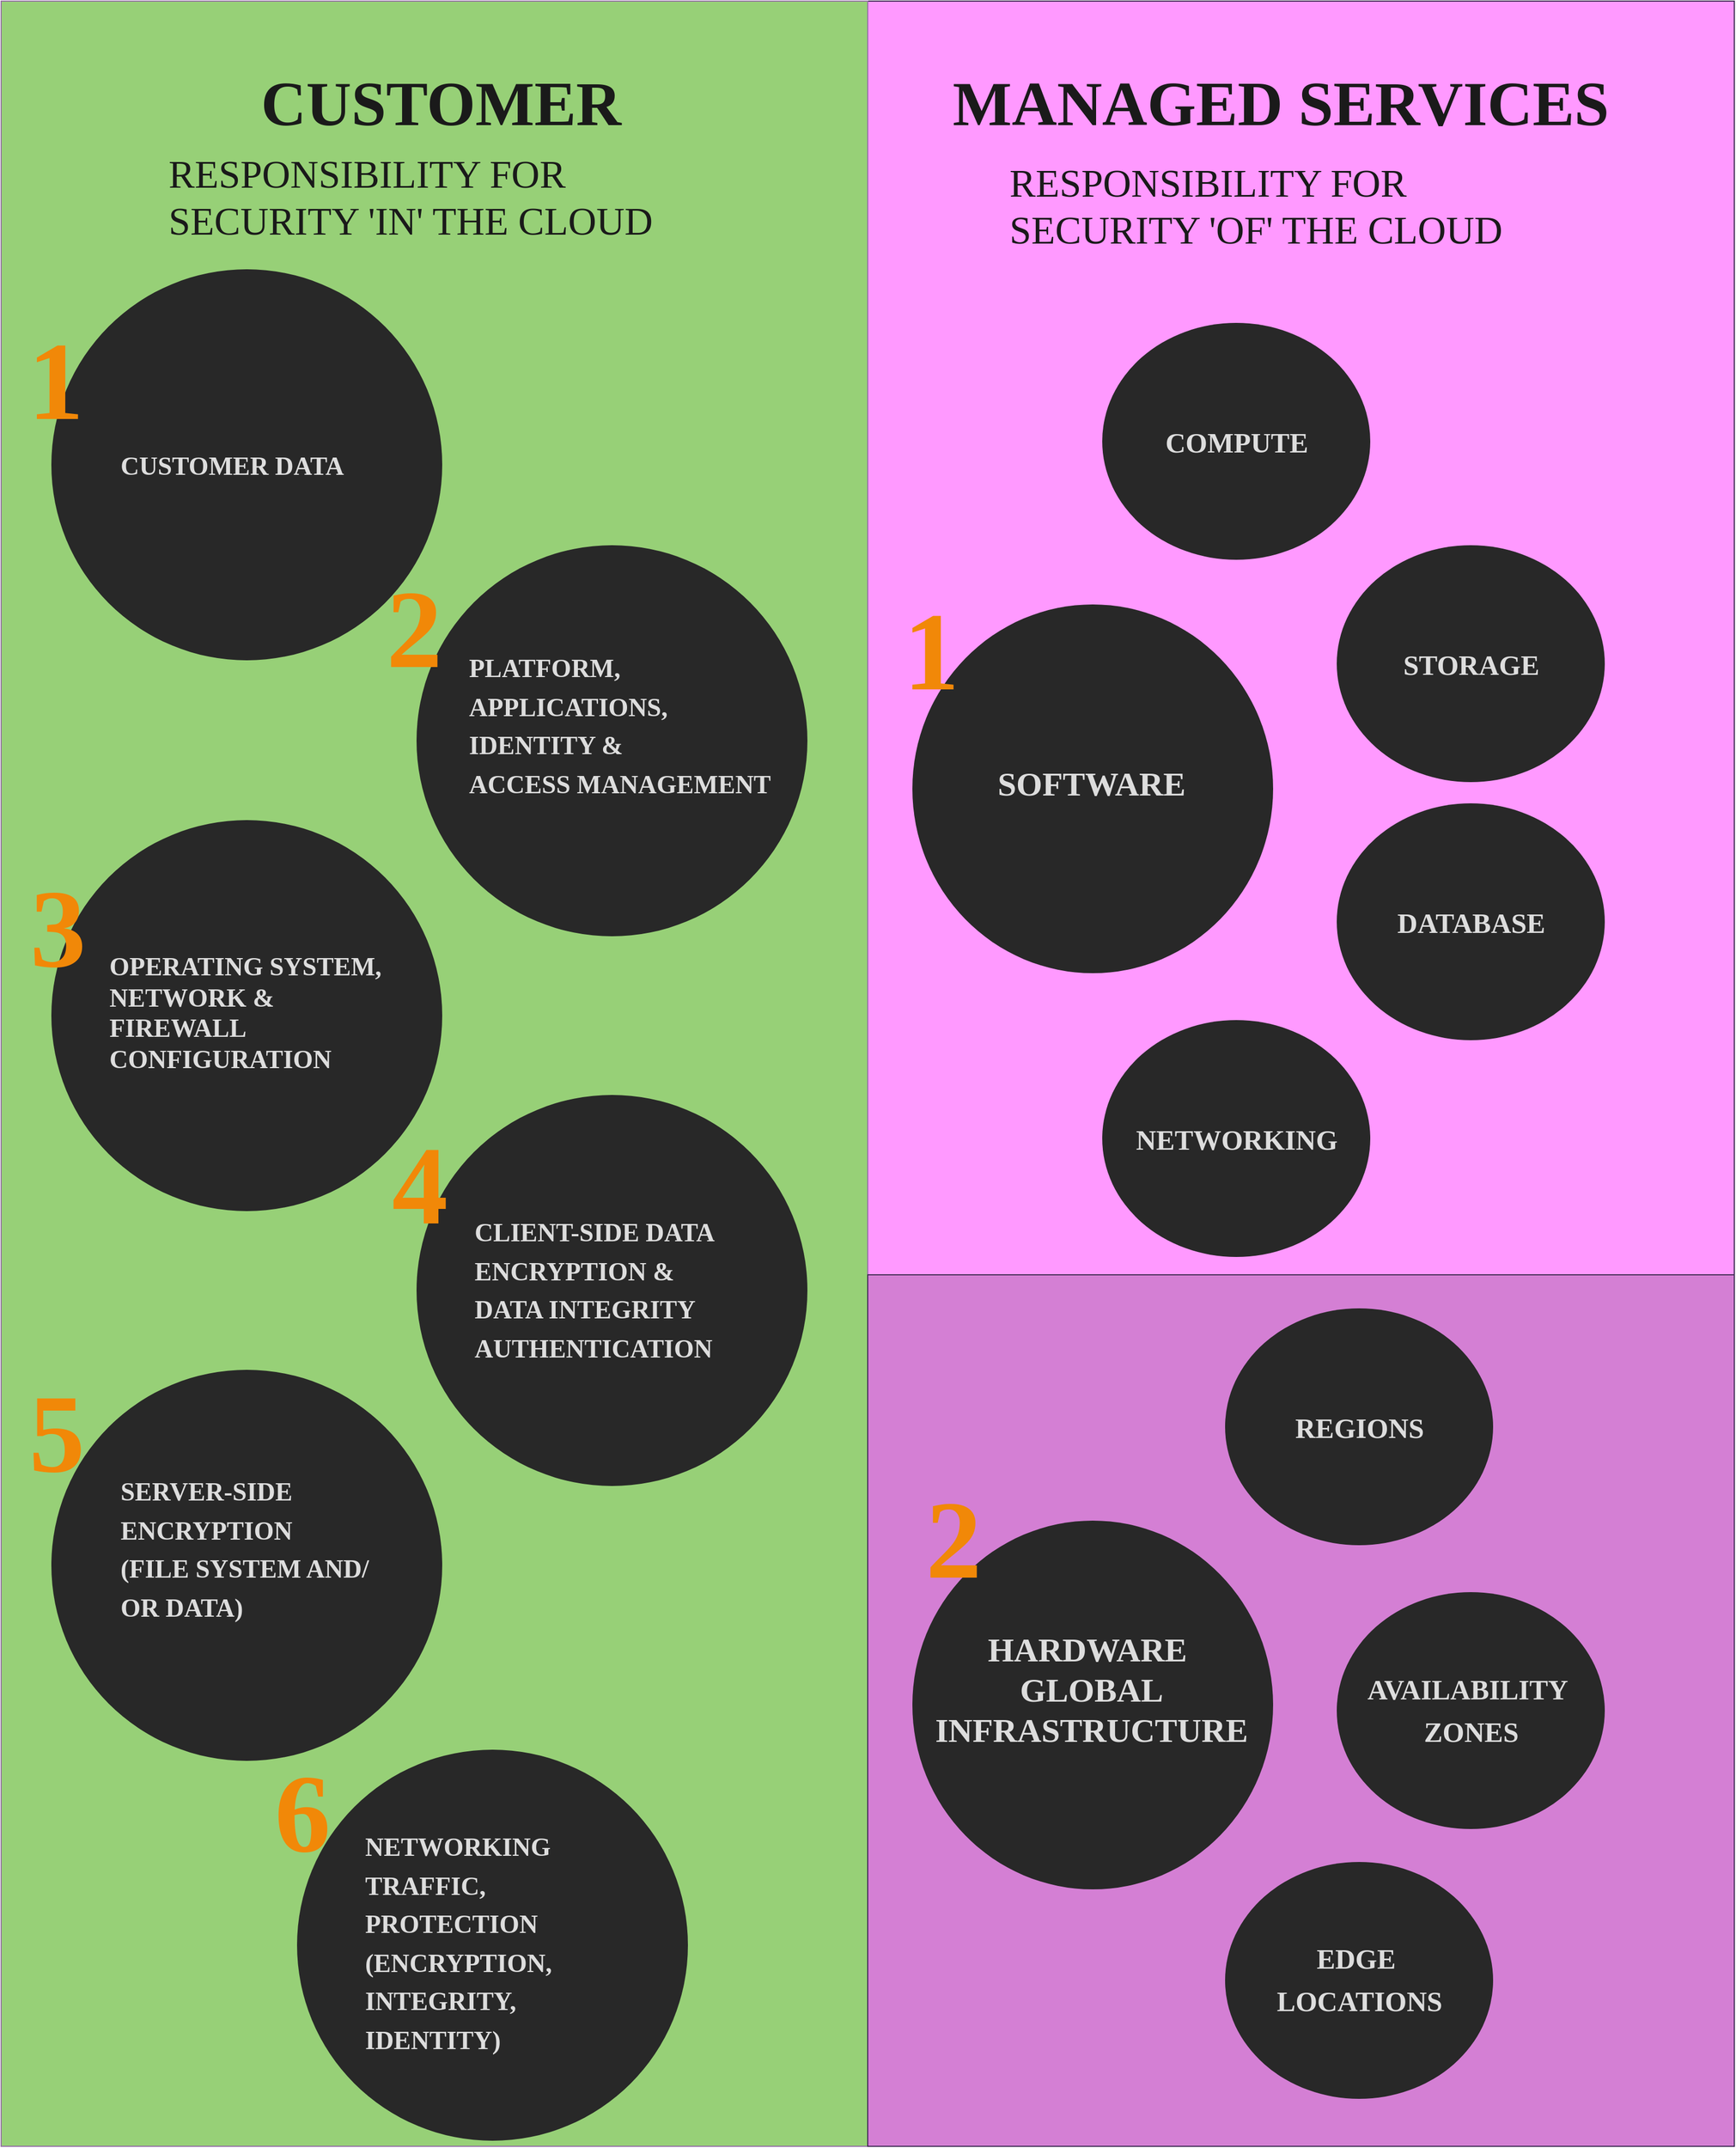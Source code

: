 <mxfile version="16.6.2"><diagram id="sfuSGzvAEUun0CLaUp8z" name="Page-2"><mxGraphModel dx="4509" dy="-329" grid="1" gridSize="10" guides="1" tooltips="1" connect="1" arrows="1" fold="1" page="0" pageScale="1" pageWidth="827" pageHeight="1169" math="0" shadow="0"><root><mxCell id="rfC8U2CHh59L2XimA2sf-0"/><mxCell id="rfC8U2CHh59L2XimA2sf-1" parent="rfC8U2CHh59L2XimA2sf-0"/><mxCell id="WpiXk0vCI3HRWHAwCg7R-0" value="" style="whiteSpace=wrap;html=1;strokeColor=#432D57;fillColor=#FF99FF;fontFamily=Verdana;fontSize=24;fontColor=#ffffff;align=center;" vertex="1" parent="rfC8U2CHh59L2XimA2sf-1"><mxGeometry x="120" y="2800" width="776" height="1920" as="geometry"/></mxCell><mxCell id="WpiXk0vCI3HRWHAwCg7R-13" value="&lt;b&gt;&lt;font style=&quot;font-size: 56px&quot; color=&quot;#1a1a1a&quot;&gt;MANAGED SERVICES&lt;/font&gt;&lt;/b&gt;" style="whiteSpace=wrap;html=1;strokeColor=none;fillColor=none;fontFamily=Verdana;fontSize=70;fontColor=#dddddd;align=center;" vertex="1" parent="rfC8U2CHh59L2XimA2sf-1"><mxGeometry x="146.5" y="2817" width="686" height="140" as="geometry"/></mxCell><mxCell id="WpiXk0vCI3HRWHAwCg7R-14" value="&lt;div&gt;&lt;font color=&quot;#1a1a1a&quot;&gt;RESPONSIBILITY FOR&lt;/font&gt;&lt;/div&gt;&lt;div&gt;&lt;font color=&quot;#1a1a1a&quot;&gt;SECURITY 'OF' THE CLOUD&lt;/font&gt;&lt;/div&gt;" style="text;html=1;resizable=0;points=[];autosize=1;align=left;verticalAlign=top;spacingTop=-4;fontSize=35;fontFamily=Verdana;fontColor=#888888;" vertex="1" parent="rfC8U2CHh59L2XimA2sf-1"><mxGeometry x="244.5" y="2940" width="490" height="90" as="geometry"/></mxCell><mxCell id="WpiXk0vCI3HRWHAwCg7R-240" value="" style="whiteSpace=wrap;html=1;strokeColor=#9673a6;fillColor=#97D077;fontFamily=Verdana;fontSize=24;align=center;" vertex="1" parent="rfC8U2CHh59L2XimA2sf-1"><mxGeometry x="-656" y="2800" width="776" height="1920" as="geometry"/></mxCell><mxCell id="WpiXk0vCI3HRWHAwCg7R-241" value="" style="ellipse;whiteSpace=wrap;html=1;fontFamily=Verdana;fontSize=16;fontColor=#DDDDDD;strokeColor=none;fillColor=#282828;" vertex="1" parent="rfC8U2CHh59L2XimA2sf-1"><mxGeometry x="-611" y="3040" width="350" height="350" as="geometry"/></mxCell><mxCell id="WpiXk0vCI3HRWHAwCg7R-242" value="" style="ellipse;whiteSpace=wrap;html=1;fontFamily=Verdana;fontSize=16;fontColor=#DDDDDD;strokeColor=none;fillColor=#282828;" vertex="1" parent="rfC8U2CHh59L2XimA2sf-1"><mxGeometry x="-611" y="3533" width="350" height="350" as="geometry"/></mxCell><mxCell id="WpiXk0vCI3HRWHAwCg7R-243" value="" style="ellipse;whiteSpace=wrap;html=1;fontFamily=Verdana;fontSize=16;fontColor=#DDDDDD;strokeColor=none;fillColor=#282828;" vertex="1" parent="rfC8U2CHh59L2XimA2sf-1"><mxGeometry x="-611" y="4025" width="350" height="350" as="geometry"/></mxCell><mxCell id="WpiXk0vCI3HRWHAwCg7R-244" value="" style="ellipse;whiteSpace=wrap;html=1;fontFamily=Verdana;fontSize=16;fontColor=#DDDDDD;strokeColor=none;fillColor=#282828;" vertex="1" parent="rfC8U2CHh59L2XimA2sf-1"><mxGeometry x="-284" y="3779" width="350" height="350" as="geometry"/></mxCell><mxCell id="WpiXk0vCI3HRWHAwCg7R-245" value="" style="ellipse;whiteSpace=wrap;html=1;fontFamily=Verdana;fontSize=16;fontColor=#DDDDDD;strokeColor=none;fillColor=#282828;" vertex="1" parent="rfC8U2CHh59L2XimA2sf-1"><mxGeometry x="-284" y="3287" width="350" height="350" as="geometry"/></mxCell><mxCell id="WpiXk0vCI3HRWHAwCg7R-246" value="&lt;font style=&quot;font-size: 23px&quot;&gt;CUSTOMER DATA&lt;/font&gt;" style="text;html=1;resizable=0;points=[];autosize=1;align=left;verticalAlign=top;spacingTop=-4;fontSize=24;fontFamily=Verdana;fontColor=#DDDDDD;fontStyle=1" vertex="1" parent="rfC8U2CHh59L2XimA2sf-1"><mxGeometry x="-551" y="3199" width="240" height="30" as="geometry"/></mxCell><mxCell id="WpiXk0vCI3HRWHAwCg7R-247" value="1&amp;nbsp;" style="text;html=1;resizable=0;points=[];autosize=1;align=left;verticalAlign=top;spacingTop=-4;fontSize=100;fontFamily=Verdana;fontColor=#F18808;fontStyle=1" vertex="1" parent="rfC8U2CHh59L2XimA2sf-1"><mxGeometry x="-634" y="3078" width="110" height="120" as="geometry"/></mxCell><mxCell id="WpiXk0vCI3HRWHAwCg7R-248" value="2" style="text;html=1;resizable=0;points=[];autosize=1;align=left;verticalAlign=top;spacingTop=-4;fontSize=100;fontFamily=Verdana;fontColor=#F18808;fontStyle=1" vertex="1" parent="rfC8U2CHh59L2XimA2sf-1"><mxGeometry x="-313" y="3300" width="74" height="120" as="geometry"/></mxCell><mxCell id="WpiXk0vCI3HRWHAwCg7R-249" value="3" style="text;html=1;resizable=0;points=[];autosize=1;align=left;verticalAlign=top;spacingTop=-4;fontSize=100;fontFamily=Verdana;fontColor=#F18808;fontStyle=1" vertex="1" parent="rfC8U2CHh59L2XimA2sf-1"><mxGeometry x="-632" y="3568" width="74" height="120" as="geometry"/></mxCell><mxCell id="WpiXk0vCI3HRWHAwCg7R-250" value="4" style="text;html=1;resizable=0;points=[];autosize=1;align=left;verticalAlign=top;spacingTop=-4;fontSize=100;fontFamily=Verdana;fontColor=#F18808;fontStyle=1" vertex="1" parent="rfC8U2CHh59L2XimA2sf-1"><mxGeometry x="-308" y="3798" width="74" height="120" as="geometry"/></mxCell><mxCell id="WpiXk0vCI3HRWHAwCg7R-251" value="5" style="text;html=1;resizable=0;points=[];autosize=1;align=left;verticalAlign=top;spacingTop=-4;fontSize=100;fontFamily=Verdana;fontColor=#F18808;fontStyle=1" vertex="1" parent="rfC8U2CHh59L2XimA2sf-1"><mxGeometry x="-633" y="4020" width="74" height="120" as="geometry"/></mxCell><mxCell id="WpiXk0vCI3HRWHAwCg7R-253" value="&lt;b&gt;&lt;font style=&quot;font-size: 56px&quot; color=&quot;#1a1a1a&quot;&gt;CUSTOMER&lt;/font&gt;&lt;/b&gt;" style="whiteSpace=wrap;html=1;strokeColor=none;fillColor=none;fontFamily=Verdana;fontSize=70;fontColor=#dddddd;align=center;" vertex="1" parent="rfC8U2CHh59L2XimA2sf-1"><mxGeometry x="-612.5" y="2848" width="700" height="78" as="geometry"/></mxCell><mxCell id="WpiXk0vCI3HRWHAwCg7R-254" value="&lt;div&gt;&lt;font color=&quot;#1a1a1a&quot;&gt;RESPONSIBILITY FOR&lt;/font&gt;&lt;/div&gt;&lt;div&gt;&lt;font color=&quot;#1a1a1a&quot;&gt;SECURITY 'IN' THE CLOUD&lt;/font&gt;&lt;/div&gt;" style="text;html=1;resizable=0;points=[];autosize=1;align=left;verticalAlign=top;spacingTop=-4;fontSize=35;fontFamily=Verdana;fontColor=#888888;" vertex="1" parent="rfC8U2CHh59L2XimA2sf-1"><mxGeometry x="-508" y="2932" width="480" height="90" as="geometry"/></mxCell><mxCell id="WpiXk0vCI3HRWHAwCg7R-255" value="&lt;div style=&quot;line-height: 150% ; font-size: 23px&quot;&gt;&lt;font style=&quot;font-size: 23px&quot;&gt;PLATFORM,&amp;nbsp;&lt;/font&gt;&lt;/div&gt;&lt;div style=&quot;line-height: 150% ; font-size: 23px&quot;&gt;&lt;font style=&quot;font-size: 23px&quot;&gt;APPLICATIONS,&amp;nbsp;&lt;/font&gt;&lt;/div&gt;&lt;div style=&quot;line-height: 150% ; font-size: 23px&quot;&gt;&lt;font style=&quot;font-size: 23px&quot;&gt;IDENTITY &amp;amp;&amp;nbsp;&lt;/font&gt;&lt;/div&gt;&lt;div style=&quot;line-height: 150% ; font-size: 23px&quot;&gt;&lt;font style=&quot;font-size: 23px&quot;&gt;ACCESS MANAGEMENT&lt;/font&gt;&lt;br&gt;&lt;/div&gt;" style="text;html=1;resizable=0;points=[];autosize=1;align=left;verticalAlign=top;spacingTop=-4;fontSize=24;fontFamily=Verdana;fontColor=#DDDDDD;fontStyle=1" vertex="1" parent="rfC8U2CHh59L2XimA2sf-1"><mxGeometry x="-239" y="3378" width="310" height="140" as="geometry"/></mxCell><mxCell id="WpiXk0vCI3HRWHAwCg7R-256" value="&lt;div style=&quot;font-size: 23px&quot;&gt;&lt;font style=&quot;font-size: 23px&quot;&gt;OPERATING SYSTEM,&amp;nbsp;&lt;/font&gt;&lt;/div&gt;&lt;div style=&quot;font-size: 23px&quot;&gt;&lt;font style=&quot;font-size: 23px&quot;&gt;NETWORK &amp;amp;&amp;nbsp;&lt;/font&gt;&lt;/div&gt;&lt;div style=&quot;font-size: 23px&quot;&gt;&lt;font style=&quot;font-size: 23px&quot;&gt;FIREWALL&amp;nbsp;&lt;/font&gt;&lt;/div&gt;&lt;div style=&quot;font-size: 23px&quot;&gt;&lt;font style=&quot;font-size: 23px&quot;&gt;CONFIGURATION&lt;/font&gt;&lt;/div&gt;" style="text;html=1;resizable=0;points=[];autosize=1;align=left;verticalAlign=top;spacingTop=-4;fontSize=24;fontFamily=Verdana;fontColor=#DDDDDD;fontStyle=1" vertex="1" parent="rfC8U2CHh59L2XimA2sf-1"><mxGeometry x="-561" y="3648" width="300" height="120" as="geometry"/></mxCell><mxCell id="WpiXk0vCI3HRWHAwCg7R-257" value="&lt;div style=&quot;line-height: 150% ; font-size: 23px&quot;&gt;&lt;div style=&quot;line-height: 150%&quot;&gt;CLIENT-SIDE DATA&lt;/div&gt;&lt;div style=&quot;line-height: 150%&quot;&gt;ENCRYPTION &amp;amp;&amp;nbsp;&lt;/div&gt;&lt;div style=&quot;line-height: 150%&quot;&gt;DATA INTEGRITY&lt;/div&gt;&lt;div style=&quot;line-height: 150%&quot;&gt;AUTHENTICATION&lt;/div&gt;&lt;/div&gt;" style="text;html=1;resizable=0;points=[];autosize=1;align=left;verticalAlign=top;spacingTop=-4;fontSize=24;fontFamily=Verdana;fontColor=#DDDDDD;fontStyle=1" vertex="1" parent="rfC8U2CHh59L2XimA2sf-1"><mxGeometry x="-234" y="3883" width="260" height="140" as="geometry"/></mxCell><mxCell id="WpiXk0vCI3HRWHAwCg7R-258" value="&lt;div style=&quot;line-height: 150% ; font-size: 23px&quot;&gt;&lt;div style=&quot;line-height: 150%&quot;&gt;SERVER-SIDE&amp;nbsp;&lt;/div&gt;&lt;div style=&quot;line-height: 150%&quot;&gt;ENCRYPTION&lt;/div&gt;&lt;div style=&quot;line-height: 150%&quot;&gt;(FILE SYSTEM AND/&lt;/div&gt;&lt;div style=&quot;line-height: 150%&quot;&gt;OR DATA)&lt;/div&gt;&lt;div&gt;&lt;br&gt;&lt;/div&gt;&lt;/div&gt;" style="text;html=1;resizable=0;points=[];autosize=1;align=left;verticalAlign=top;spacingTop=-4;fontSize=24;fontFamily=Verdana;fontColor=#DDDDDD;fontStyle=1" vertex="1" parent="rfC8U2CHh59L2XimA2sf-1"><mxGeometry x="-551" y="4115" width="280" height="170" as="geometry"/></mxCell><mxCell id="WpiXk0vCI3HRWHAwCg7R-350" value="" style="group" vertex="1" connectable="0" parent="rfC8U2CHh59L2XimA2sf-1"><mxGeometry x="-413" y="4360" width="372" height="355" as="geometry"/></mxCell><mxCell id="WpiXk0vCI3HRWHAwCg7R-330" value="" style="ellipse;whiteSpace=wrap;html=1;fontFamily=Verdana;fontSize=16;fontColor=#DDDDDD;strokeColor=none;fillColor=#282828;" vertex="1" parent="WpiXk0vCI3HRWHAwCg7R-350"><mxGeometry x="22" y="5" width="350" height="350" as="geometry"/></mxCell><mxCell id="WpiXk0vCI3HRWHAwCg7R-331" value="6" style="text;html=1;resizable=0;points=[];autosize=1;align=left;verticalAlign=top;spacingTop=-4;fontSize=100;fontFamily=Verdana;fontColor=#F18808;fontStyle=1" vertex="1" parent="WpiXk0vCI3HRWHAwCg7R-350"><mxGeometry width="90" height="120" as="geometry"/></mxCell><mxCell id="WpiXk0vCI3HRWHAwCg7R-332" value="&lt;div style=&quot;line-height: 150% ; font-size: 23px&quot;&gt;&lt;div style=&quot;line-height: 150%&quot;&gt;NETWORKING&amp;nbsp;&lt;/div&gt;&lt;div style=&quot;line-height: 150%&quot;&gt;TRAFFIC,&lt;/div&gt;&lt;div style=&quot;line-height: 150%&quot;&gt;PROTECTION&amp;nbsp;&lt;/div&gt;&lt;div style=&quot;line-height: 150%&quot;&gt;(ENCRYPTION,&lt;/div&gt;&lt;div style=&quot;line-height: 150%&quot;&gt;INTEGRITY,&amp;nbsp;&lt;/div&gt;&lt;div style=&quot;line-height: 150%&quot;&gt;IDENTITY)&lt;/div&gt;&lt;/div&gt;" style="text;html=1;resizable=0;points=[];autosize=1;align=left;verticalAlign=top;spacingTop=-4;fontSize=24;fontFamily=Verdana;fontColor=#DDDDDD;fontStyle=1" vertex="1" parent="WpiXk0vCI3HRWHAwCg7R-350"><mxGeometry x="81" y="72.5" width="210" height="210" as="geometry"/></mxCell><mxCell id="WpiXk0vCI3HRWHAwCg7R-337" value="" style="whiteSpace=wrap;html=1;dashed=1;strokeColor=none;strokeWidth=1;fillColor=#282828;fontFamily=Verdana;fontSize=16;fontColor=#DDDDDD;" vertex="1" parent="WpiXk0vCI3HRWHAwCg7R-350"><mxGeometry x="361" y="164" width="8" height="8" as="geometry"/></mxCell><mxCell id="WpiXk0vCI3HRWHAwCg7R-338" value="" style="whiteSpace=wrap;html=1;dashed=1;strokeColor=none;strokeWidth=1;fillColor=#282828;fontFamily=Verdana;fontSize=16;fontColor=#DDDDDD;" vertex="1" parent="WpiXk0vCI3HRWHAwCg7R-350"><mxGeometry x="361" y="175" width="8" height="8" as="geometry"/></mxCell><mxCell id="WpiXk0vCI3HRWHAwCg7R-339" value="" style="whiteSpace=wrap;html=1;dashed=1;strokeColor=none;strokeWidth=1;fillColor=#282828;fontFamily=Verdana;fontSize=16;fontColor=#DDDDDD;" vertex="1" parent="WpiXk0vCI3HRWHAwCg7R-350"><mxGeometry x="361" y="186" width="8" height="8" as="geometry"/></mxCell><mxCell id="WpiXk0vCI3HRWHAwCg7R-354" value="" style="group" vertex="1" connectable="0" parent="rfC8U2CHh59L2XimA2sf-1"><mxGeometry x="110" y="3320" width="373" height="350" as="geometry"/></mxCell><mxCell id="WpiXk0vCI3HRWHAwCg7R-371" value="" style="group" vertex="1" connectable="0" parent="WpiXk0vCI3HRWHAwCg7R-354"><mxGeometry x="40" width="333" height="350" as="geometry"/></mxCell><mxCell id="WpiXk0vCI3HRWHAwCg7R-1" value="" style="ellipse;whiteSpace=wrap;html=1;fontFamily=Verdana;fontSize=16;fontColor=#DDDDDD;strokeColor=none;fillColor=#282828;" vertex="1" parent="WpiXk0vCI3HRWHAwCg7R-371"><mxGeometry x="10" y="20" width="323" height="330" as="geometry"/></mxCell><mxCell id="WpiXk0vCI3HRWHAwCg7R-6" value="&lt;font style=&quot;font-size: 30px&quot;&gt;SOFTWARE&lt;/font&gt;" style="text;html=1;resizable=0;points=[];autosize=1;align=center;verticalAlign=top;spacingTop=-4;fontSize=24;fontFamily=Verdana;fontColor=#DDDDDD;fontStyle=1" vertex="1" parent="WpiXk0vCI3HRWHAwCg7R-371"><mxGeometry x="70" y="160" width="200" height="30" as="geometry"/></mxCell><mxCell id="WpiXk0vCI3HRWHAwCg7R-7" value="1&amp;nbsp;" style="text;html=1;resizable=0;points=[];autosize=1;align=left;verticalAlign=top;spacingTop=-4;fontSize=100;fontFamily=Verdana;fontColor=#F18808;fontStyle=1" vertex="1" parent="WpiXk0vCI3HRWHAwCg7R-371"><mxGeometry width="110" height="120" as="geometry"/></mxCell><mxCell id="WpiXk0vCI3HRWHAwCg7R-5" value="" style="ellipse;whiteSpace=wrap;html=1;fontFamily=Verdana;fontSize=25;fontColor=#DDDDDD;strokeColor=none;fillColor=#282828;" vertex="1" parent="rfC8U2CHh59L2XimA2sf-1"><mxGeometry x="330" y="3088" width="240" height="212" as="geometry"/></mxCell><mxCell id="WpiXk0vCI3HRWHAwCg7R-15" value="&lt;div style=&quot;line-height: 150%; font-size: 25px;&quot;&gt;&lt;div style=&quot;font-size: 25px;&quot;&gt;COMPUTE&lt;/div&gt;&lt;/div&gt;" style="text;html=1;resizable=0;points=[];autosize=1;align=center;verticalAlign=top;spacingTop=-4;fontSize=25;fontFamily=Verdana;fontColor=#DDDDDD;fontStyle=1" vertex="1" parent="rfC8U2CHh59L2XimA2sf-1"><mxGeometry x="374.996" y="3173.999" width="150" height="40" as="geometry"/></mxCell><mxCell id="WpiXk0vCI3HRWHAwCg7R-366" value="" style="ellipse;whiteSpace=wrap;html=1;fontFamily=Verdana;fontSize=25;fontColor=#DDDDDD;strokeColor=none;fillColor=#282828;" vertex="1" parent="rfC8U2CHh59L2XimA2sf-1"><mxGeometry x="540" y="3287" width="240" height="212" as="geometry"/></mxCell><mxCell id="WpiXk0vCI3HRWHAwCg7R-368" value="" style="ellipse;whiteSpace=wrap;html=1;fontFamily=Verdana;fontSize=25;fontColor=#DDDDDD;strokeColor=none;fillColor=#282828;" vertex="1" parent="rfC8U2CHh59L2XimA2sf-1"><mxGeometry x="540" y="3518" width="240" height="212" as="geometry"/></mxCell><mxCell id="WpiXk0vCI3HRWHAwCg7R-372" value="" style="ellipse;whiteSpace=wrap;html=1;fontFamily=Verdana;fontSize=25;fontColor=#DDDDDD;strokeColor=none;fillColor=#282828;" vertex="1" parent="rfC8U2CHh59L2XimA2sf-1"><mxGeometry x="330" y="3712" width="240" height="212" as="geometry"/></mxCell><mxCell id="WpiXk0vCI3HRWHAwCg7R-375" value="&lt;div style=&quot;line-height: 150% ; font-size: 25px&quot;&gt;&lt;div style=&quot;font-size: 25px&quot;&gt;STORAGE&lt;br&gt;&lt;/div&gt;&lt;/div&gt;" style="text;html=1;resizable=0;points=[];autosize=1;align=center;verticalAlign=top;spacingTop=-4;fontSize=25;fontFamily=Verdana;fontColor=#DDDDDD;fontStyle=1" vertex="1" parent="rfC8U2CHh59L2XimA2sf-1"><mxGeometry x="584.996" y="3372.999" width="150" height="40" as="geometry"/></mxCell><mxCell id="WpiXk0vCI3HRWHAwCg7R-376" value="&lt;div style=&quot;line-height: 150% ; font-size: 25px&quot;&gt;&lt;div style=&quot;font-size: 25px&quot;&gt;DATABASE&lt;br&gt;&lt;/div&gt;&lt;/div&gt;" style="text;html=1;resizable=0;points=[];autosize=1;align=center;verticalAlign=top;spacingTop=-4;fontSize=25;fontFamily=Verdana;fontColor=#DDDDDD;fontStyle=1" vertex="1" parent="rfC8U2CHh59L2XimA2sf-1"><mxGeometry x="574.996" y="3603.999" width="170" height="40" as="geometry"/></mxCell><mxCell id="WpiXk0vCI3HRWHAwCg7R-398" value="" style="whiteSpace=wrap;html=1;strokeColor=#432D57;fillColor=#D47FD4;fontFamily=Verdana;fontSize=24;fontColor=#ffffff;align=center;" vertex="1" parent="rfC8U2CHh59L2XimA2sf-1"><mxGeometry x="120" y="3940" width="776" height="780" as="geometry"/></mxCell><mxCell id="WpiXk0vCI3HRWHAwCg7R-377" value="&lt;div style=&quot;line-height: 150% ; font-size: 25px&quot;&gt;&lt;div style=&quot;font-size: 25px&quot;&gt;NETWORKING&lt;br&gt;&lt;/div&gt;&lt;/div&gt;" style="text;html=1;resizable=0;points=[];autosize=1;align=center;verticalAlign=top;spacingTop=-4;fontSize=25;fontFamily=Verdana;fontColor=#DDDDDD;fontStyle=1" vertex="1" parent="rfC8U2CHh59L2XimA2sf-1"><mxGeometry x="344.996" y="3797.999" width="210" height="40" as="geometry"/></mxCell><mxCell id="WpiXk0vCI3HRWHAwCg7R-382" value="" style="ellipse;whiteSpace=wrap;html=1;fontFamily=Verdana;fontSize=25;fontColor=#DDDDDD;strokeColor=none;fillColor=#282828;" vertex="1" parent="rfC8U2CHh59L2XimA2sf-1"><mxGeometry x="440" y="3970" width="240" height="212" as="geometry"/></mxCell><mxCell id="WpiXk0vCI3HRWHAwCg7R-383" value="&lt;div style=&quot;line-height: 150% ; font-size: 25px&quot;&gt;&lt;div style=&quot;font-size: 25px&quot;&gt;REGIONS&lt;/div&gt;&lt;/div&gt;" style="text;html=1;resizable=0;points=[];autosize=1;align=center;verticalAlign=top;spacingTop=-4;fontSize=25;fontFamily=Verdana;fontColor=#DDDDDD;fontStyle=1" vertex="1" parent="rfC8U2CHh59L2XimA2sf-1"><mxGeometry x="484.996" y="4055.999" width="150" height="40" as="geometry"/></mxCell><mxCell id="WpiXk0vCI3HRWHAwCg7R-384" value="" style="ellipse;whiteSpace=wrap;html=1;fontFamily=Verdana;fontSize=25;fontColor=#DDDDDD;strokeColor=none;fillColor=#282828;" vertex="1" parent="rfC8U2CHh59L2XimA2sf-1"><mxGeometry x="540" y="4224" width="240" height="212" as="geometry"/></mxCell><mxCell id="WpiXk0vCI3HRWHAwCg7R-385" value="" style="ellipse;whiteSpace=wrap;html=1;fontFamily=Verdana;fontSize=25;fontColor=#DDDDDD;strokeColor=none;fillColor=#282828;" vertex="1" parent="rfC8U2CHh59L2XimA2sf-1"><mxGeometry x="440" y="4465.5" width="240" height="212" as="geometry"/></mxCell><mxCell id="WpiXk0vCI3HRWHAwCg7R-388" value="&lt;div style=&quot;line-height: 150% ; font-size: 25px&quot;&gt;&lt;div style=&quot;font-size: 25px&quot;&gt;&lt;div&gt;AVAILABILITY&amp;nbsp;&lt;/div&gt;&lt;div&gt;ZONES&lt;/div&gt;&lt;div&gt;&lt;br&gt;&lt;/div&gt;&lt;/div&gt;&lt;/div&gt;" style="text;html=1;resizable=0;points=[];autosize=1;align=center;verticalAlign=top;spacingTop=-4;fontSize=25;fontFamily=Verdana;fontColor=#DDDDDD;fontStyle=1" vertex="1" parent="rfC8U2CHh59L2XimA2sf-1"><mxGeometry x="544.996" y="4289.999" width="230" height="110" as="geometry"/></mxCell><mxCell id="WpiXk0vCI3HRWHAwCg7R-389" value="&lt;div style=&quot;line-height: 150% ; font-size: 25px&quot;&gt;&lt;div style=&quot;font-size: 25px&quot;&gt;EDGE&amp;nbsp;&lt;/div&gt;&lt;div style=&quot;font-size: 25px&quot;&gt;LOCATIONS&lt;br&gt;&lt;/div&gt;&lt;/div&gt;" style="text;html=1;resizable=0;points=[];autosize=1;align=center;verticalAlign=top;spacingTop=-4;fontSize=25;fontFamily=Verdana;fontColor=#DDDDDD;fontStyle=1" vertex="1" parent="rfC8U2CHh59L2XimA2sf-1"><mxGeometry x="469.996" y="4531.499" width="180" height="80" as="geometry"/></mxCell><mxCell id="WpiXk0vCI3HRWHAwCg7R-379" value="" style="ellipse;whiteSpace=wrap;html=1;fontFamily=Verdana;fontSize=16;fontColor=#DDDDDD;strokeColor=none;fillColor=#282828;" vertex="1" parent="rfC8U2CHh59L2XimA2sf-1"><mxGeometry x="160" y="4160" width="323" height="330" as="geometry"/></mxCell><mxCell id="WpiXk0vCI3HRWHAwCg7R-380" value="&lt;font style=&quot;font-size: 30px&quot;&gt;HARDWARE&amp;nbsp;&lt;br&gt;GLOBAL &lt;br&gt;INFRASTRUCTURE&lt;/font&gt;" style="text;html=1;resizable=0;points=[];autosize=1;align=center;verticalAlign=top;spacingTop=-4;fontSize=24;fontFamily=Verdana;fontColor=#DDDDDD;fontStyle=1" vertex="1" parent="rfC8U2CHh59L2XimA2sf-1"><mxGeometry x="160" y="4255" width="320" height="90" as="geometry"/></mxCell><mxCell id="WpiXk0vCI3HRWHAwCg7R-381" value="2" style="text;html=1;resizable=0;points=[];autosize=1;align=left;verticalAlign=top;spacingTop=-4;fontSize=100;fontFamily=Verdana;fontColor=#F18808;fontStyle=1" vertex="1" parent="rfC8U2CHh59L2XimA2sf-1"><mxGeometry x="170" y="4115" width="90" height="120" as="geometry"/></mxCell></root></mxGraphModel></diagram></mxfile>